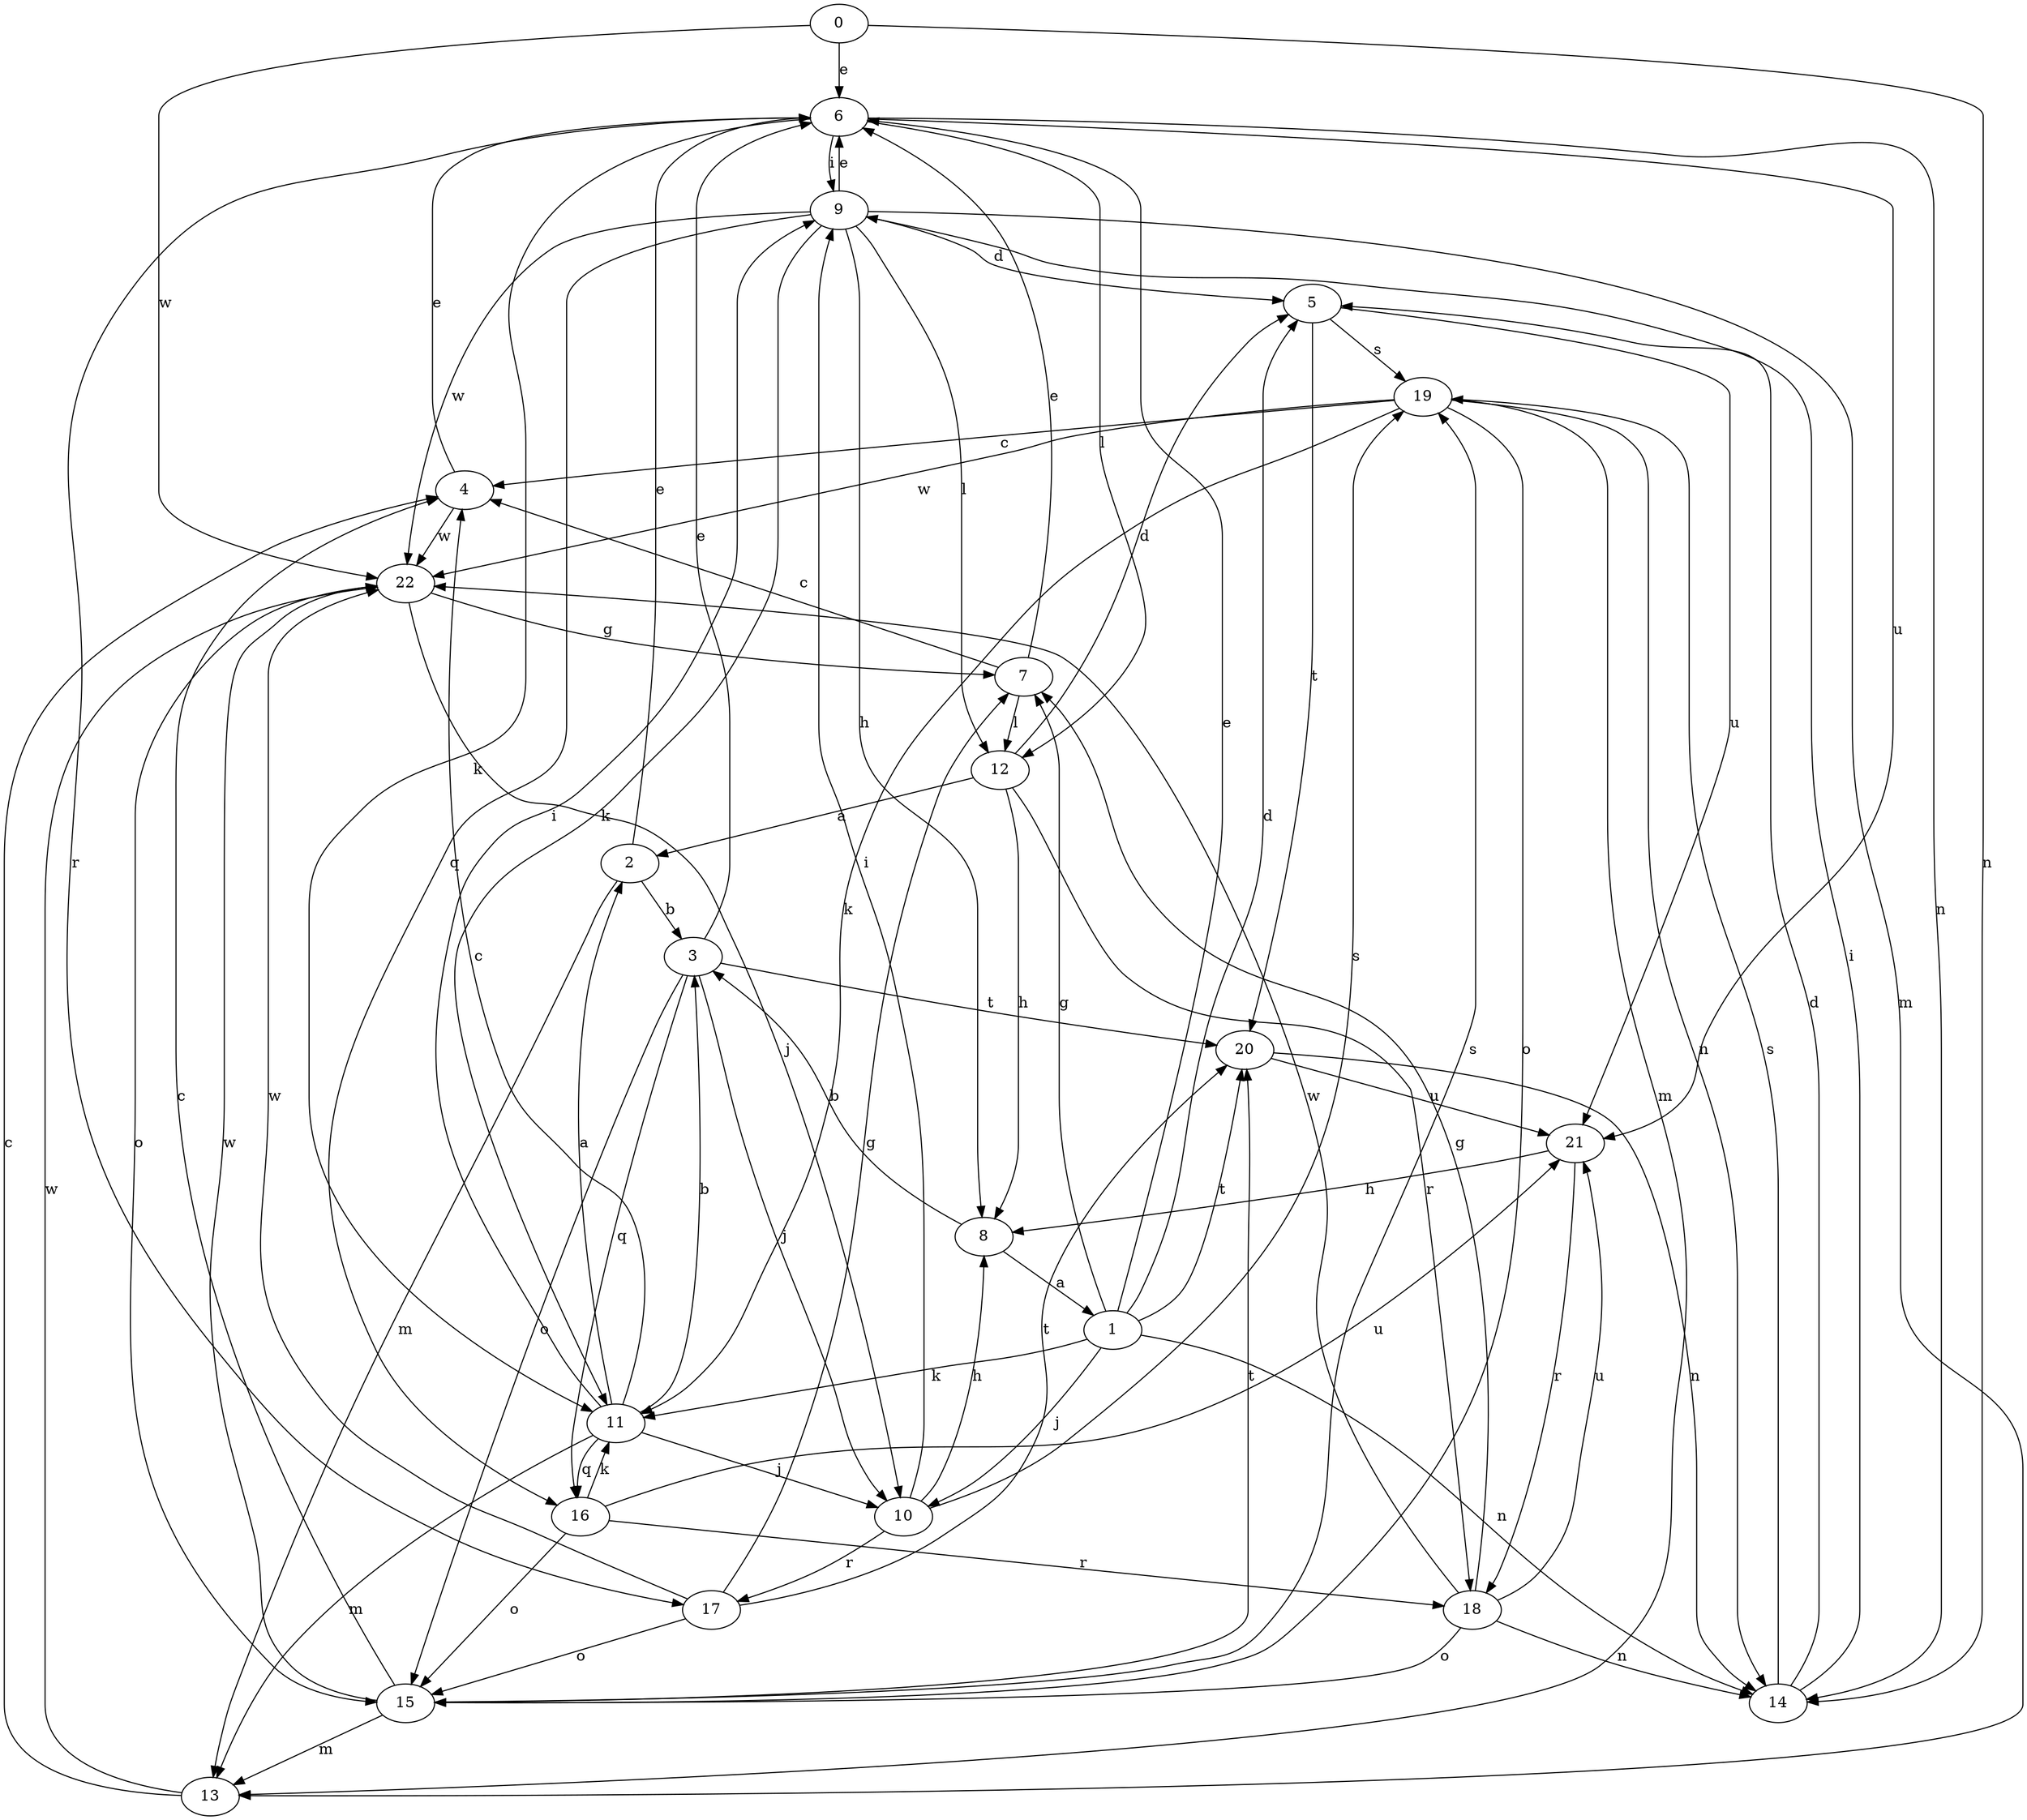 strict digraph  {
0;
1;
2;
3;
4;
5;
6;
7;
8;
9;
10;
11;
12;
13;
14;
15;
16;
17;
18;
19;
20;
21;
22;
0 -> 6  [label=e];
0 -> 14  [label=n];
0 -> 22  [label=w];
1 -> 5  [label=d];
1 -> 6  [label=e];
1 -> 7  [label=g];
1 -> 10  [label=j];
1 -> 11  [label=k];
1 -> 14  [label=n];
1 -> 20  [label=t];
2 -> 3  [label=b];
2 -> 6  [label=e];
2 -> 13  [label=m];
3 -> 6  [label=e];
3 -> 10  [label=j];
3 -> 15  [label=o];
3 -> 16  [label=q];
3 -> 20  [label=t];
4 -> 6  [label=e];
4 -> 22  [label=w];
5 -> 19  [label=s];
5 -> 20  [label=t];
5 -> 21  [label=u];
6 -> 9  [label=i];
6 -> 11  [label=k];
6 -> 12  [label=l];
6 -> 14  [label=n];
6 -> 17  [label=r];
6 -> 21  [label=u];
7 -> 4  [label=c];
7 -> 6  [label=e];
7 -> 12  [label=l];
8 -> 1  [label=a];
8 -> 3  [label=b];
9 -> 5  [label=d];
9 -> 6  [label=e];
9 -> 8  [label=h];
9 -> 11  [label=k];
9 -> 12  [label=l];
9 -> 13  [label=m];
9 -> 16  [label=q];
9 -> 22  [label=w];
10 -> 8  [label=h];
10 -> 9  [label=i];
10 -> 17  [label=r];
10 -> 19  [label=s];
11 -> 2  [label=a];
11 -> 3  [label=b];
11 -> 4  [label=c];
11 -> 9  [label=i];
11 -> 10  [label=j];
11 -> 13  [label=m];
11 -> 16  [label=q];
12 -> 2  [label=a];
12 -> 5  [label=d];
12 -> 8  [label=h];
12 -> 18  [label=r];
13 -> 4  [label=c];
13 -> 22  [label=w];
14 -> 5  [label=d];
14 -> 9  [label=i];
14 -> 19  [label=s];
15 -> 4  [label=c];
15 -> 13  [label=m];
15 -> 19  [label=s];
15 -> 20  [label=t];
15 -> 22  [label=w];
16 -> 11  [label=k];
16 -> 15  [label=o];
16 -> 18  [label=r];
16 -> 21  [label=u];
17 -> 7  [label=g];
17 -> 15  [label=o];
17 -> 20  [label=t];
17 -> 22  [label=w];
18 -> 7  [label=g];
18 -> 14  [label=n];
18 -> 15  [label=o];
18 -> 21  [label=u];
18 -> 22  [label=w];
19 -> 4  [label=c];
19 -> 11  [label=k];
19 -> 13  [label=m];
19 -> 14  [label=n];
19 -> 15  [label=o];
19 -> 22  [label=w];
20 -> 14  [label=n];
20 -> 21  [label=u];
21 -> 8  [label=h];
21 -> 18  [label=r];
22 -> 7  [label=g];
22 -> 10  [label=j];
22 -> 15  [label=o];
}
